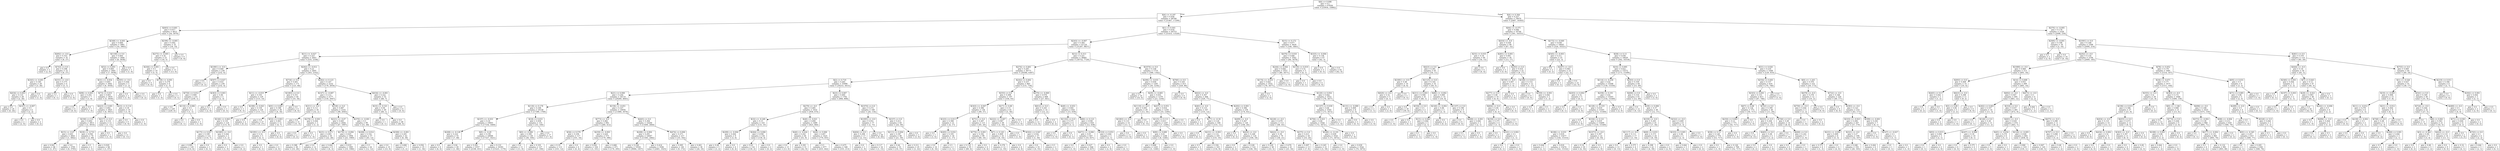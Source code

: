 digraph Tree {
node [shape=box] ;
0 [label="X[6] <= 0.098\ngini = 0.5\nsamples = 67836\nvalue = [33954, 33882]"] ;
1 [label="X[4] <= -0.197\ngini = 0.458\nsamples = 48766\nvalue = [31467, 17299]"] ;
0 -> 1 [labeldistance=2.5, labelangle=45, headlabel="True"] ;
2 [label="X[403] <= 0.001\ngini = 0.017\nsamples = 4013\nvalue = [34, 3979]"] ;
1 -> 2 ;
3 [label="X[348] <= -0.001\ngini = 0.008\nsamples = 3981\nvalue = [16, 3965]"] ;
2 -> 3 ;
4 [label="X[492] <= -0.0\ngini = 0.353\nsamples = 35\nvalue = [8, 27]"] ;
3 -> 4 ;
5 [label="gini = 0.0\nsamples = 2\nvalue = [2, 0]"] ;
4 -> 5 ;
6 [label="X[743] <= 0.0\ngini = 0.298\nsamples = 33\nvalue = [6, 27]"] ;
4 -> 6 ;
7 [label="X[343] <= -0.001\ngini = 0.185\nsamples = 29\nvalue = [3, 26]"] ;
6 -> 7 ;
8 [label="X[434] <= 0.003\ngini = 0.133\nsamples = 28\nvalue = [2, 26]"] ;
7 -> 8 ;
9 [label="gini = 0.0\nsamples = 24\nvalue = [0, 24]"] ;
8 -> 9 ;
10 [label="X[167] <= -0.007\ngini = 0.5\nsamples = 4\nvalue = [2, 2]"] ;
8 -> 10 ;
11 [label="gini = 0.0\nsamples = 2\nvalue = [2, 0]"] ;
10 -> 11 ;
12 [label="gini = 0.0\nsamples = 2\nvalue = [0, 2]"] ;
10 -> 12 ;
13 [label="gini = 0.0\nsamples = 1\nvalue = [1, 0]"] ;
7 -> 13 ;
14 [label="X[331] <= -0.0\ngini = 0.375\nsamples = 4\nvalue = [3, 1]"] ;
6 -> 14 ;
15 [label="gini = 0.0\nsamples = 1\nvalue = [0, 1]"] ;
14 -> 15 ;
16 [label="gini = 0.0\nsamples = 3\nvalue = [3, 0]"] ;
14 -> 16 ;
17 [label="X[1106] <= 0.0\ngini = 0.004\nsamples = 3946\nvalue = [8, 3938]"] ;
3 -> 17 ;
18 [label="X[52] <= 0.693\ngini = 0.004\nsamples = 3945\nvalue = [7, 3938]"] ;
17 -> 18 ;
19 [label="X[31] <= -0.054\ngini = 0.003\nsamples = 3942\nvalue = [6, 3936]"] ;
18 -> 19 ;
20 [label="X[98] <= 0.001\ngini = 0.245\nsamples = 7\nvalue = [1, 6]"] ;
19 -> 20 ;
21 [label="gini = 0.0\nsamples = 6\nvalue = [0, 6]"] ;
20 -> 21 ;
22 [label="gini = 0.0\nsamples = 1\nvalue = [1, 0]"] ;
20 -> 22 ;
23 [label="X[73] <= 0.031\ngini = 0.003\nsamples = 3935\nvalue = [5, 3930]"] ;
19 -> 23 ;
24 [label="X[423] <= 0.001\ngini = 0.002\nsamples = 3925\nvalue = [4, 3921]"] ;
23 -> 24 ;
25 [label="X[190] <= 0.0\ngini = 0.002\nsamples = 3913\nvalue = [3, 3910]"] ;
24 -> 25 ;
26 [label="X[15] <= -0.47\ngini = 0.001\nsamples = 3843\nvalue = [1, 3842]"] ;
25 -> 26 ;
27 [label="gini = 0.041\nsamples = 48\nvalue = [1, 47]"] ;
26 -> 27 ;
28 [label="gini = 0.0\nsamples = 3795\nvalue = [0, 3795]"] ;
26 -> 28 ;
29 [label="X[18] <= -0.721\ngini = 0.056\nsamples = 70\nvalue = [2, 68]"] ;
25 -> 29 ;
30 [label="gini = 0.5\nsamples = 2\nvalue = [1, 1]"] ;
29 -> 30 ;
31 [label="gini = 0.029\nsamples = 68\nvalue = [1, 67]"] ;
29 -> 31 ;
32 [label="X[217] <= 0.0\ngini = 0.153\nsamples = 12\nvalue = [1, 11]"] ;
24 -> 32 ;
33 [label="gini = 0.0\nsamples = 1\nvalue = [1, 0]"] ;
32 -> 33 ;
34 [label="gini = 0.0\nsamples = 11\nvalue = [0, 11]"] ;
32 -> 34 ;
35 [label="X[23] <= 0.114\ngini = 0.18\nsamples = 10\nvalue = [1, 9]"] ;
23 -> 35 ;
36 [label="gini = 0.0\nsamples = 9\nvalue = [0, 9]"] ;
35 -> 36 ;
37 [label="gini = 0.0\nsamples = 1\nvalue = [1, 0]"] ;
35 -> 37 ;
38 [label="X[505] <= -0.0\ngini = 0.444\nsamples = 3\nvalue = [1, 2]"] ;
18 -> 38 ;
39 [label="gini = 0.0\nsamples = 1\nvalue = [1, 0]"] ;
38 -> 39 ;
40 [label="gini = 0.0\nsamples = 2\nvalue = [0, 2]"] ;
38 -> 40 ;
41 [label="gini = 0.0\nsamples = 1\nvalue = [1, 0]"] ;
17 -> 41 ;
42 [label="X[199] <= -0.005\ngini = 0.492\nsamples = 32\nvalue = [18, 14]"] ;
2 -> 42 ;
43 [label="X[273] <= -0.005\ngini = 0.34\nsamples = 23\nvalue = [18, 5]"] ;
42 -> 43 ;
44 [label="X[344] <= 0.001\ngini = 0.5\nsamples = 10\nvalue = [5, 5]"] ;
43 -> 44 ;
45 [label="gini = 0.0\nsamples = 4\nvalue = [4, 0]"] ;
44 -> 45 ;
46 [label="X[758] <= -0.001\ngini = 0.278\nsamples = 6\nvalue = [1, 5]"] ;
44 -> 46 ;
47 [label="gini = 0.0\nsamples = 1\nvalue = [1, 0]"] ;
46 -> 47 ;
48 [label="gini = 0.0\nsamples = 5\nvalue = [0, 5]"] ;
46 -> 48 ;
49 [label="gini = 0.0\nsamples = 13\nvalue = [13, 0]"] ;
43 -> 49 ;
50 [label="gini = 0.0\nsamples = 9\nvalue = [0, 9]"] ;
42 -> 50 ;
51 [label="X[1] <= 0.503\ngini = 0.418\nsamples = 44753\nvalue = [31433, 13320]"] ;
1 -> 51 ;
52 [label="X[243] <= -0.007\ngini = 0.364\nsamples = 41124\nvalue = [31287, 9837]"] ;
51 -> 52 ;
53 [label="X[11] <= -0.027\ngini = 0.323\nsamples = 2643\nvalue = [535, 2108]"] ;
52 -> 53 ;
54 [label="X[1081] <= -0.0\ngini = 0.049\nsamples = 238\nvalue = [232, 6]"] ;
53 -> 54 ;
55 [label="gini = 0.0\nsamples = 2\nvalue = [0, 2]"] ;
54 -> 55 ;
56 [label="X[507] <= 0.027\ngini = 0.033\nsamples = 236\nvalue = [232, 4]"] ;
54 -> 56 ;
57 [label="X[750] <= 0.012\ngini = 0.009\nsamples = 231\nvalue = [230, 1]"] ;
56 -> 57 ;
58 [label="gini = 0.0\nsamples = 229\nvalue = [229, 0]"] ;
57 -> 58 ;
59 [label="X[116] <= 0.006\ngini = 0.5\nsamples = 2\nvalue = [1, 1]"] ;
57 -> 59 ;
60 [label="gini = 0.0\nsamples = 1\nvalue = [0, 1]"] ;
59 -> 60 ;
61 [label="gini = 0.0\nsamples = 1\nvalue = [1, 0]"] ;
59 -> 61 ;
62 [label="X[363] <= 0.003\ngini = 0.48\nsamples = 5\nvalue = [2, 3]"] ;
56 -> 62 ;
63 [label="gini = 0.0\nsamples = 2\nvalue = [2, 0]"] ;
62 -> 63 ;
64 [label="gini = 0.0\nsamples = 3\nvalue = [0, 3]"] ;
62 -> 64 ;
65 [label="X[262] <= -0.012\ngini = 0.22\nsamples = 2405\nvalue = [303, 2102]"] ;
53 -> 65 ;
66 [label="X[734] <= 0.0\ngini = 0.401\nsamples = 173\nvalue = [125, 48]"] ;
65 -> 66 ;
67 [label="X[11] <= -0.019\ngini = 0.193\nsamples = 129\nvalue = [115, 14]"] ;
66 -> 67 ;
68 [label="gini = 0.0\nsamples = 3\nvalue = [0, 3]"] ;
67 -> 68 ;
69 [label="X[188] <= 0.043\ngini = 0.159\nsamples = 126\nvalue = [115, 11]"] ;
67 -> 69 ;
70 [label="X[146] <= 0.063\ngini = 0.135\nsamples = 124\nvalue = [115, 9]"] ;
69 -> 70 ;
71 [label="X[175] <= 0.027\ngini = 0.109\nsamples = 121\nvalue = [114, 7]"] ;
70 -> 71 ;
72 [label="gini = 0.095\nsamples = 120\nvalue = [114, 6]"] ;
71 -> 72 ;
73 [label="gini = 0.0\nsamples = 1\nvalue = [0, 1]"] ;
71 -> 73 ;
74 [label="X[1085] <= -0.0\ngini = 0.444\nsamples = 3\nvalue = [1, 2]"] ;
70 -> 74 ;
75 [label="gini = 0.0\nsamples = 1\nvalue = [1, 0]"] ;
74 -> 75 ;
76 [label="gini = 0.0\nsamples = 2\nvalue = [0, 2]"] ;
74 -> 76 ;
77 [label="gini = 0.0\nsamples = 2\nvalue = [0, 2]"] ;
69 -> 77 ;
78 [label="X[1083] <= 0.0\ngini = 0.351\nsamples = 44\nvalue = [10, 34]"] ;
66 -> 78 ;
79 [label="X[91] <= 0.005\ngini = 0.188\nsamples = 38\nvalue = [4, 34]"] ;
78 -> 79 ;
80 [label="gini = 0.0\nsamples = 27\nvalue = [0, 27]"] ;
79 -> 80 ;
81 [label="X[52] <= 0.003\ngini = 0.463\nsamples = 11\nvalue = [4, 7]"] ;
79 -> 81 ;
82 [label="X[1091] <= -0.0\ngini = 0.32\nsamples = 5\nvalue = [4, 1]"] ;
81 -> 82 ;
83 [label="gini = 0.0\nsamples = 1\nvalue = [0, 1]"] ;
82 -> 83 ;
84 [label="gini = 0.0\nsamples = 4\nvalue = [4, 0]"] ;
82 -> 84 ;
85 [label="gini = 0.0\nsamples = 6\nvalue = [0, 6]"] ;
81 -> 85 ;
86 [label="gini = 0.0\nsamples = 6\nvalue = [6, 0]"] ;
78 -> 86 ;
87 [label="X[262] <= 0.123\ngini = 0.147\nsamples = 2232\nvalue = [178, 2054]"] ;
65 -> 87 ;
88 [label="X[147] <= -0.087\ngini = 0.112\nsamples = 2177\nvalue = [130, 2047]"] ;
87 -> 88 ;
89 [label="X[311] <= -0.0\ngini = 0.111\nsamples = 34\nvalue = [32, 2]"] ;
88 -> 89 ;
90 [label="gini = 0.0\nsamples = 31\nvalue = [31, 0]"] ;
89 -> 90 ;
91 [label="X[278] <= -0.001\ngini = 0.444\nsamples = 3\nvalue = [1, 2]"] ;
89 -> 91 ;
92 [label="gini = 0.0\nsamples = 2\nvalue = [0, 2]"] ;
91 -> 92 ;
93 [label="gini = 0.0\nsamples = 1\nvalue = [1, 0]"] ;
91 -> 93 ;
94 [label="X[538] <= 0.0\ngini = 0.087\nsamples = 2143\nvalue = [98, 2045]"] ;
88 -> 94 ;
95 [label="X[221] <= -0.07\ngini = 0.045\nsamples = 2044\nvalue = [47, 1997]"] ;
94 -> 95 ;
96 [label="X[23] <= 0.071\ngini = 0.493\nsamples = 50\nvalue = [22, 28]"] ;
95 -> 96 ;
97 [label="gini = 0.388\nsamples = 38\nvalue = [10, 28]"] ;
96 -> 97 ;
98 [label="gini = 0.0\nsamples = 12\nvalue = [12, 0]"] ;
96 -> 98 ;
99 [label="X[179] <= -0.094\ngini = 0.025\nsamples = 1994\nvalue = [25, 1969]"] ;
95 -> 99 ;
100 [label="gini = 0.444\nsamples = 9\nvalue = [6, 3]"] ;
99 -> 100 ;
101 [label="gini = 0.019\nsamples = 1985\nvalue = [19, 1966]"] ;
99 -> 101 ;
102 [label="X[370] <= -0.001\ngini = 0.5\nsamples = 99\nvalue = [51, 48]"] ;
94 -> 102 ;
103 [label="X[208] <= 0.014\ngini = 0.332\nsamples = 57\nvalue = [45, 12]"] ;
102 -> 103 ;
104 [label="gini = 0.5\nsamples = 24\nvalue = [12, 12]"] ;
103 -> 104 ;
105 [label="gini = 0.0\nsamples = 33\nvalue = [33, 0]"] ;
103 -> 105 ;
106 [label="X[308] <= -0.001\ngini = 0.245\nsamples = 42\nvalue = [6, 36]"] ;
102 -> 106 ;
107 [label="gini = 0.408\nsamples = 7\nvalue = [5, 2]"] ;
106 -> 107 ;
108 [label="gini = 0.056\nsamples = 35\nvalue = [1, 34]"] ;
106 -> 108 ;
109 [label="X[434] <= -0.001\ngini = 0.222\nsamples = 55\nvalue = [48, 7]"] ;
87 -> 109 ;
110 [label="X[33] <= -0.321\ngini = 0.04\nsamples = 49\nvalue = [48, 1]"] ;
109 -> 110 ;
111 [label="gini = 0.0\nsamples = 1\nvalue = [0, 1]"] ;
110 -> 111 ;
112 [label="gini = 0.0\nsamples = 48\nvalue = [48, 0]"] ;
110 -> 112 ;
113 [label="gini = 0.0\nsamples = 6\nvalue = [0, 6]"] ;
109 -> 113 ;
114 [label="X[12] <= 0.313\ngini = 0.321\nsamples = 38481\nvalue = [30752, 7729]"] ;
52 -> 114 ;
115 [label="X[274] <= 0.001\ngini = 0.287\nsamples = 36771\nvalue = [30384, 6387]"] ;
114 -> 115 ;
116 [label="X[2] <= 0.719\ngini = 0.265\nsamples = 35906\nvalue = [30253, 5653]"] ;
115 -> 116 ;
117 [label="X[21] <= 0.008\ngini = 0.244\nsamples = 34114\nvalue = [29269, 4845]"] ;
116 -> 117 ;
118 [label="X[118] <= 0.178\ngini = 0.168\nsamples = 19158\nvalue = [17389, 1769]"] ;
117 -> 118 ;
119 [label="X[197] <= -0.033\ngini = 0.16\nsamples = 19003\nvalue = [17334, 1669]"] ;
118 -> 119 ;
120 [label="X[208] <= -0.128\ngini = 0.222\nsamples = 55\nvalue = [7, 48]"] ;
119 -> 120 ;
121 [label="gini = 0.0\nsamples = 6\nvalue = [6, 0]"] ;
120 -> 121 ;
122 [label="gini = 0.04\nsamples = 49\nvalue = [1, 48]"] ;
120 -> 122 ;
123 [label="X[9] <= -0.29\ngini = 0.156\nsamples = 18948\nvalue = [17327, 1621]"] ;
119 -> 123 ;
124 [label="gini = 0.291\nsamples = 2557\nvalue = [2106, 451]"] ;
123 -> 124 ;
125 [label="gini = 0.133\nsamples = 16391\nvalue = [15221, 1170]"] ;
123 -> 125 ;
126 [label="X[18] <= 0.033\ngini = 0.458\nsamples = 155\nvalue = [55, 100]"] ;
118 -> 126 ;
127 [label="X[0] <= -0.906\ngini = 0.399\nsamples = 138\nvalue = [38, 100]"] ;
126 -> 127 ;
128 [label="gini = 0.0\nsamples = 11\nvalue = [11, 0]"] ;
127 -> 128 ;
129 [label="gini = 0.335\nsamples = 127\nvalue = [27, 100]"] ;
127 -> 129 ;
130 [label="gini = 0.0\nsamples = 17\nvalue = [17, 0]"] ;
126 -> 130 ;
131 [label="X[158] <= -0.051\ngini = 0.327\nsamples = 14956\nvalue = [11880, 3076]"] ;
117 -> 131 ;
132 [label="X[773] <= -0.0\ngini = 0.482\nsamples = 692\nvalue = [280, 412]"] ;
131 -> 132 ;
133 [label="X[56] <= 0.576\ngini = 0.236\nsamples = 117\nvalue = [101, 16]"] ;
132 -> 133 ;
134 [label="gini = 0.19\nsamples = 113\nvalue = [101, 12]"] ;
133 -> 134 ;
135 [label="gini = 0.0\nsamples = 4\nvalue = [0, 4]"] ;
133 -> 135 ;
136 [label="X[259] <= -0.003\ngini = 0.429\nsamples = 575\nvalue = [179, 396]"] ;
132 -> 136 ;
137 [label="gini = 0.056\nsamples = 104\nvalue = [3, 101]"] ;
136 -> 137 ;
138 [label="gini = 0.468\nsamples = 471\nvalue = [176, 295]"] ;
136 -> 138 ;
139 [label="X[445] <= 0.0\ngini = 0.304\nsamples = 14264\nvalue = [11600, 2664]"] ;
131 -> 139 ;
140 [label="X[208] <= 0.004\ngini = 0.291\nsamples = 14047\nvalue = [11565, 2482]"] ;
139 -> 140 ;
141 [label="gini = 0.238\nsamples = 10541\nvalue = [9084, 1457]"] ;
140 -> 141 ;
142 [label="gini = 0.414\nsamples = 3506\nvalue = [2481, 1025]"] ;
140 -> 142 ;
143 [label="X[474] <= 0.006\ngini = 0.271\nsamples = 217\nvalue = [35, 182]"] ;
139 -> 143 ;
144 [label="gini = 0.095\nsamples = 181\nvalue = [9, 172]"] ;
143 -> 144 ;
145 [label="gini = 0.401\nsamples = 36\nvalue = [26, 10]"] ;
143 -> 145 ;
146 [label="X[23] <= 0.007\ngini = 0.495\nsamples = 1792\nvalue = [984, 808]"] ;
116 -> 146 ;
147 [label="X[279] <= -0.0\ngini = 0.485\nsamples = 1632\nvalue = [958, 674]"] ;
146 -> 147 ;
148 [label="X[32] <= -0.249\ngini = 0.13\nsamples = 143\nvalue = [133, 10]"] ;
147 -> 148 ;
149 [label="X[299] <= -0.004\ngini = 0.444\nsamples = 9\nvalue = [3, 6]"] ;
148 -> 149 ;
150 [label="gini = 0.48\nsamples = 5\nvalue = [3, 2]"] ;
149 -> 150 ;
151 [label="gini = 0.0\nsamples = 4\nvalue = [0, 4]"] ;
149 -> 151 ;
152 [label="X[264] <= 0.006\ngini = 0.058\nsamples = 134\nvalue = [130, 4]"] ;
148 -> 152 ;
153 [label="gini = 0.03\nsamples = 132\nvalue = [130, 2]"] ;
152 -> 153 ;
154 [label="gini = 0.0\nsamples = 2\nvalue = [0, 2]"] ;
152 -> 154 ;
155 [label="X[40] <= -0.021\ngini = 0.494\nsamples = 1489\nvalue = [825, 664]"] ;
147 -> 155 ;
156 [label="X[40] <= -0.024\ngini = 0.242\nsamples = 64\nvalue = [55, 9]"] ;
155 -> 156 ;
157 [label="gini = 0.0\nsamples = 13\nvalue = [13, 0]"] ;
156 -> 157 ;
158 [label="gini = 0.291\nsamples = 51\nvalue = [42, 9]"] ;
156 -> 158 ;
159 [label="X[26] <= 0.006\ngini = 0.497\nsamples = 1425\nvalue = [770, 655]"] ;
155 -> 159 ;
160 [label="gini = 0.5\nsamples = 877\nvalue = [435, 442]"] ;
159 -> 160 ;
161 [label="gini = 0.475\nsamples = 548\nvalue = [335, 213]"] ;
159 -> 161 ;
162 [label="X[1074] <= 0.0\ngini = 0.272\nsamples = 160\nvalue = [26, 134]"] ;
146 -> 162 ;
163 [label="X[1095] <= -0.0\ngini = 0.051\nsamples = 77\nvalue = [2, 75]"] ;
162 -> 163 ;
164 [label="X[404] <= 0.0\ngini = 0.208\nsamples = 17\nvalue = [2, 15]"] ;
163 -> 164 ;
165 [label="gini = 0.0\nsamples = 1\nvalue = [1, 0]"] ;
164 -> 165 ;
166 [label="gini = 0.117\nsamples = 16\nvalue = [1, 15]"] ;
164 -> 166 ;
167 [label="gini = 0.0\nsamples = 60\nvalue = [0, 60]"] ;
163 -> 167 ;
168 [label="X[337] <= 0.0\ngini = 0.411\nsamples = 83\nvalue = [24, 59]"] ;
162 -> 168 ;
169 [label="X[111] <= 0.004\ngini = 0.387\nsamples = 80\nvalue = [21, 59]"] ;
168 -> 169 ;
170 [label="gini = 0.44\nsamples = 55\nvalue = [18, 37]"] ;
169 -> 170 ;
171 [label="gini = 0.211\nsamples = 25\nvalue = [3, 22]"] ;
169 -> 171 ;
172 [label="gini = 0.0\nsamples = 3\nvalue = [3, 0]"] ;
168 -> 172 ;
173 [label="X[242] <= 0.002\ngini = 0.257\nsamples = 865\nvalue = [131, 734]"] ;
115 -> 173 ;
174 [label="X[355] <= 0.0\ngini = 0.498\nsamples = 197\nvalue = [104, 93]"] ;
173 -> 174 ;
175 [label="X[343] <= -0.007\ngini = 0.396\nsamples = 136\nvalue = [99, 37]"] ;
174 -> 175 ;
176 [label="X[325] <= 0.013\ngini = 0.308\nsamples = 21\nvalue = [4, 17]"] ;
175 -> 176 ;
177 [label="gini = 0.0\nsamples = 3\nvalue = [3, 0]"] ;
176 -> 177 ;
178 [label="X[265] <= 0.032\ngini = 0.105\nsamples = 18\nvalue = [1, 17]"] ;
176 -> 178 ;
179 [label="gini = 0.0\nsamples = 16\nvalue = [0, 16]"] ;
178 -> 179 ;
180 [label="gini = 0.5\nsamples = 2\nvalue = [1, 1]"] ;
178 -> 180 ;
181 [label="X[751] <= 0.0\ngini = 0.287\nsamples = 115\nvalue = [95, 20]"] ;
175 -> 181 ;
182 [label="X[776] <= 0.001\ngini = 0.182\nsamples = 99\nvalue = [89, 10]"] ;
181 -> 182 ;
183 [label="gini = 0.118\nsamples = 95\nvalue = [89, 6]"] ;
182 -> 183 ;
184 [label="gini = 0.0\nsamples = 4\nvalue = [0, 4]"] ;
182 -> 184 ;
185 [label="X[7] <= 0.145\ngini = 0.469\nsamples = 16\nvalue = [6, 10]"] ;
181 -> 185 ;
186 [label="gini = 0.278\nsamples = 12\nvalue = [2, 10]"] ;
185 -> 186 ;
187 [label="gini = 0.0\nsamples = 4\nvalue = [4, 0]"] ;
185 -> 187 ;
188 [label="X[17] <= 0.08\ngini = 0.15\nsamples = 61\nvalue = [5, 56]"] ;
174 -> 188 ;
189 [label="X[222] <= -0.007\ngini = 0.067\nsamples = 58\nvalue = [2, 56]"] ;
188 -> 189 ;
190 [label="gini = 0.0\nsamples = 1\nvalue = [1, 0]"] ;
189 -> 190 ;
191 [label="X[502] <= 0.047\ngini = 0.034\nsamples = 57\nvalue = [1, 56]"] ;
189 -> 191 ;
192 [label="gini = 0.0\nsamples = 55\nvalue = [0, 55]"] ;
191 -> 192 ;
193 [label="gini = 0.5\nsamples = 2\nvalue = [1, 1]"] ;
191 -> 193 ;
194 [label="gini = 0.0\nsamples = 3\nvalue = [3, 0]"] ;
188 -> 194 ;
195 [label="X[270] <= -0.069\ngini = 0.078\nsamples = 668\nvalue = [27, 641]"] ;
173 -> 195 ;
196 [label="X[612] <= 0.0\ngini = 0.245\nsamples = 14\nvalue = [12, 2]"] ;
195 -> 196 ;
197 [label="gini = 0.0\nsamples = 12\nvalue = [12, 0]"] ;
196 -> 197 ;
198 [label="gini = 0.0\nsamples = 2\nvalue = [0, 2]"] ;
196 -> 198 ;
199 [label="X[49] <= -0.053\ngini = 0.045\nsamples = 654\nvalue = [15, 639]"] ;
195 -> 199 ;
200 [label="X[1102] <= 0.0\ngini = 0.375\nsamples = 4\nvalue = [3, 1]"] ;
199 -> 200 ;
201 [label="gini = 0.0\nsamples = 3\nvalue = [3, 0]"] ;
200 -> 201 ;
202 [label="gini = 0.0\nsamples = 1\nvalue = [0, 1]"] ;
200 -> 202 ;
203 [label="X[80] <= 0.123\ngini = 0.036\nsamples = 650\nvalue = [12, 638]"] ;
199 -> 203 ;
204 [label="X[471] <= -0.006\ngini = 0.03\nsamples = 647\nvalue = [10, 637]"] ;
203 -> 204 ;
205 [label="gini = 0.0\nsamples = 1\nvalue = [1, 0]"] ;
204 -> 205 ;
206 [label="gini = 0.027\nsamples = 646\nvalue = [9, 637]"] ;
204 -> 206 ;
207 [label="X[310] <= 0.053\ngini = 0.444\nsamples = 3\nvalue = [2, 1]"] ;
203 -> 207 ;
208 [label="gini = 0.0\nsamples = 2\nvalue = [2, 0]"] ;
207 -> 208 ;
209 [label="gini = 0.0\nsamples = 1\nvalue = [0, 1]"] ;
207 -> 209 ;
210 [label="X[1074] <= 0.0\ngini = 0.338\nsamples = 1710\nvalue = [368, 1342]"] ;
114 -> 210 ;
211 [label="X[296] <= -0.031\ngini = 0.058\nsamples = 1295\nvalue = [39, 1256]"] ;
210 -> 211 ;
212 [label="gini = 0.0\nsamples = 16\nvalue = [16, 0]"] ;
211 -> 212 ;
213 [label="X[29] <= -0.065\ngini = 0.035\nsamples = 1279\nvalue = [23, 1256]"] ;
211 -> 213 ;
214 [label="X[1119] <= -0.0\ngini = 0.495\nsamples = 29\nvalue = [13, 16]"] ;
213 -> 214 ;
215 [label="X[1083] <= -0.0\ngini = 0.133\nsamples = 14\nvalue = [13, 1]"] ;
214 -> 215 ;
216 [label="gini = 0.0\nsamples = 13\nvalue = [13, 0]"] ;
215 -> 216 ;
217 [label="gini = 0.0\nsamples = 1\nvalue = [0, 1]"] ;
215 -> 217 ;
218 [label="gini = 0.0\nsamples = 15\nvalue = [0, 15]"] ;
214 -> 218 ;
219 [label="X[437] <= 0.051\ngini = 0.016\nsamples = 1250\nvalue = [10, 1240]"] ;
213 -> 219 ;
220 [label="X[125] <= 0.111\ngini = 0.011\nsamples = 1247\nvalue = [7, 1240]"] ;
219 -> 220 ;
221 [label="X[90] <= 0.689\ngini = 0.01\nsamples = 1246\nvalue = [6, 1240]"] ;
220 -> 221 ;
222 [label="gini = 0.008\nsamples = 1245\nvalue = [5, 1240]"] ;
221 -> 222 ;
223 [label="gini = 0.0\nsamples = 1\nvalue = [1, 0]"] ;
221 -> 223 ;
224 [label="gini = 0.0\nsamples = 1\nvalue = [1, 0]"] ;
220 -> 224 ;
225 [label="gini = 0.0\nsamples = 3\nvalue = [3, 0]"] ;
219 -> 225 ;
226 [label="X[760] <= 0.0\ngini = 0.329\nsamples = 415\nvalue = [329, 86]"] ;
210 -> 226 ;
227 [label="gini = 0.0\nsamples = 9\nvalue = [0, 9]"] ;
226 -> 227 ;
228 [label="X[622] <= -0.0\ngini = 0.307\nsamples = 406\nvalue = [329, 77]"] ;
226 -> 228 ;
229 [label="X[461] <= -0.0\ngini = 0.133\nsamples = 167\nvalue = [155, 12]"] ;
228 -> 229 ;
230 [label="gini = 0.0\nsamples = 1\nvalue = [0, 1]"] ;
229 -> 230 ;
231 [label="X[77] <= -0.18\ngini = 0.124\nsamples = 166\nvalue = [155, 11]"] ;
229 -> 231 ;
232 [label="gini = 0.0\nsamples = 1\nvalue = [0, 1]"] ;
231 -> 232 ;
233 [label="X[231] <= -0.003\ngini = 0.114\nsamples = 165\nvalue = [155, 10]"] ;
231 -> 233 ;
234 [label="gini = 0.5\nsamples = 2\nvalue = [1, 1]"] ;
233 -> 234 ;
235 [label="gini = 0.104\nsamples = 163\nvalue = [154, 9]"] ;
233 -> 235 ;
236 [label="X[202] <= 0.001\ngini = 0.396\nsamples = 239\nvalue = [174, 65]"] ;
228 -> 236 ;
237 [label="X[499] <= -0.0\ngini = 0.267\nsamples = 126\nvalue = [106, 20]"] ;
236 -> 237 ;
238 [label="gini = 0.0\nsamples = 2\nvalue = [0, 2]"] ;
237 -> 238 ;
239 [label="X[450] <= -0.0\ngini = 0.248\nsamples = 124\nvalue = [106, 18]"] ;
237 -> 239 ;
240 [label="gini = 0.0\nsamples = 2\nvalue = [0, 2]"] ;
239 -> 240 ;
241 [label="gini = 0.228\nsamples = 122\nvalue = [106, 16]"] ;
239 -> 241 ;
242 [label="X[228] <= -0.0\ngini = 0.479\nsamples = 113\nvalue = [68, 45]"] ;
236 -> 242 ;
243 [label="X[422] <= -0.0\ngini = 0.39\nsamples = 79\nvalue = [58, 21]"] ;
242 -> 243 ;
244 [label="gini = 0.229\nsamples = 38\nvalue = [33, 5]"] ;
243 -> 244 ;
245 [label="gini = 0.476\nsamples = 41\nvalue = [25, 16]"] ;
243 -> 245 ;
246 [label="X[375] <= 0.0\ngini = 0.415\nsamples = 34\nvalue = [10, 24]"] ;
242 -> 246 ;
247 [label="gini = 0.497\nsamples = 13\nvalue = [7, 6]"] ;
246 -> 247 ;
248 [label="gini = 0.245\nsamples = 21\nvalue = [3, 18]"] ;
246 -> 248 ;
249 [label="X[15] <= 0.172\ngini = 0.077\nsamples = 3629\nvalue = [146, 3483]"] ;
51 -> 249 ;
250 [label="X[476] <= 0.018\ngini = 0.046\nsamples = 3562\nvalue = [84, 3478]"] ;
249 -> 250 ;
251 [label="X[244] <= 0.044\ngini = 0.044\nsamples = 3557\nvalue = [80, 3477]"] ;
250 -> 251 ;
252 [label="X[174] <= -0.033\ngini = 0.043\nsamples = 3555\nvalue = [78, 3477]"] ;
251 -> 252 ;
253 [label="gini = 0.0\nsamples = 2\nvalue = [2, 0]"] ;
252 -> 253 ;
254 [label="X[120] <= 0.054\ngini = 0.042\nsamples = 3553\nvalue = [76, 3477]"] ;
252 -> 254 ;
255 [label="X[1107] <= 0.039\ngini = 0.04\nsamples = 3545\nvalue = [73, 3472]"] ;
254 -> 255 ;
256 [label="X[794] <= 0.023\ngini = 0.04\nsamples = 3544\nvalue = [72, 3472]"] ;
255 -> 256 ;
257 [label="X[548] <= -0.101\ngini = 0.039\nsamples = 3543\nvalue = [71, 3472]"] ;
256 -> 257 ;
258 [label="gini = 0.0\nsamples = 1\nvalue = [1, 0]"] ;
257 -> 258 ;
259 [label="gini = 0.039\nsamples = 3542\nvalue = [70, 3472]"] ;
257 -> 259 ;
260 [label="gini = 0.0\nsamples = 1\nvalue = [1, 0]"] ;
256 -> 260 ;
261 [label="gini = 0.0\nsamples = 1\nvalue = [1, 0]"] ;
255 -> 261 ;
262 [label="X[131] <= -0.089\ngini = 0.469\nsamples = 8\nvalue = [3, 5]"] ;
254 -> 262 ;
263 [label="gini = 0.0\nsamples = 5\nvalue = [0, 5]"] ;
262 -> 263 ;
264 [label="gini = 0.0\nsamples = 3\nvalue = [3, 0]"] ;
262 -> 264 ;
265 [label="gini = 0.0\nsamples = 2\nvalue = [2, 0]"] ;
251 -> 265 ;
266 [label="X[159] <= 0.019\ngini = 0.32\nsamples = 5\nvalue = [4, 1]"] ;
250 -> 266 ;
267 [label="gini = 0.0\nsamples = 1\nvalue = [0, 1]"] ;
266 -> 267 ;
268 [label="gini = 0.0\nsamples = 4\nvalue = [4, 0]"] ;
266 -> 268 ;
269 [label="X[325] <= -0.004\ngini = 0.138\nsamples = 67\nvalue = [62, 5]"] ;
249 -> 269 ;
270 [label="gini = 0.0\nsamples = 5\nvalue = [0, 5]"] ;
269 -> 270 ;
271 [label="gini = 0.0\nsamples = 62\nvalue = [62, 0]"] ;
269 -> 271 ;
272 [label="X[4] <= 0.304\ngini = 0.227\nsamples = 19070\nvalue = [2487, 16583]"] ;
0 -> 272 [labeldistance=2.5, labelangle=-45, headlabel="False"] ;
273 [label="X[64] <= -0.375\ngini = 0.046\nsamples = 16744\nvalue = [391, 16353]"] ;
272 -> 273 ;
274 [label="X[416] <= -0.0\ngini = 0.438\nsamples = 99\nvalue = [67, 32]"] ;
273 -> 274 ;
275 [label="X[33] <= 0.035\ngini = 0.34\nsamples = 69\nvalue = [54, 15]"] ;
274 -> 275 ;
276 [label="X[423] <= 0.0\ngini = 0.281\nsamples = 65\nvalue = [54, 11]"] ;
275 -> 276 ;
277 [label="X[1081] <= -0.0\ngini = 0.48\nsamples = 10\nvalue = [4, 6]"] ;
276 -> 277 ;
278 [label="X[620] <= -0.0\ngini = 0.32\nsamples = 5\nvalue = [4, 1]"] ;
277 -> 278 ;
279 [label="gini = 0.5\nsamples = 2\nvalue = [1, 1]"] ;
278 -> 279 ;
280 [label="gini = 0.0\nsamples = 3\nvalue = [3, 0]"] ;
278 -> 280 ;
281 [label="gini = 0.0\nsamples = 5\nvalue = [0, 5]"] ;
277 -> 281 ;
282 [label="X[1125] <= 0.0\ngini = 0.165\nsamples = 55\nvalue = [50, 5]"] ;
276 -> 282 ;
283 [label="X[211] <= 0.003\ngini = 0.048\nsamples = 41\nvalue = [40, 1]"] ;
282 -> 283 ;
284 [label="gini = 0.0\nsamples = 39\nvalue = [39, 0]"] ;
283 -> 284 ;
285 [label="X[556] <= 0.0\ngini = 0.5\nsamples = 2\nvalue = [1, 1]"] ;
283 -> 285 ;
286 [label="gini = 0.0\nsamples = 1\nvalue = [1, 0]"] ;
285 -> 286 ;
287 [label="gini = 0.0\nsamples = 1\nvalue = [0, 1]"] ;
285 -> 287 ;
288 [label="X[80] <= -0.002\ngini = 0.408\nsamples = 14\nvalue = [10, 4]"] ;
282 -> 288 ;
289 [label="X[140] <= -0.002\ngini = 0.48\nsamples = 5\nvalue = [2, 3]"] ;
288 -> 289 ;
290 [label="X[15] <= 0.044\ngini = 0.444\nsamples = 3\nvalue = [2, 1]"] ;
289 -> 290 ;
291 [label="gini = 0.5\nsamples = 2\nvalue = [1, 1]"] ;
290 -> 291 ;
292 [label="gini = 0.0\nsamples = 1\nvalue = [1, 0]"] ;
290 -> 292 ;
293 [label="gini = 0.0\nsamples = 2\nvalue = [0, 2]"] ;
289 -> 293 ;
294 [label="X[1107] <= 0.0\ngini = 0.198\nsamples = 9\nvalue = [8, 1]"] ;
288 -> 294 ;
295 [label="gini = 0.0\nsamples = 6\nvalue = [6, 0]"] ;
294 -> 295 ;
296 [label="X[408] <= -0.001\ngini = 0.444\nsamples = 3\nvalue = [2, 1]"] ;
294 -> 296 ;
297 [label="gini = 0.5\nsamples = 2\nvalue = [1, 1]"] ;
296 -> 297 ;
298 [label="gini = 0.0\nsamples = 1\nvalue = [1, 0]"] ;
296 -> 298 ;
299 [label="gini = 0.0\nsamples = 4\nvalue = [0, 4]"] ;
275 -> 299 ;
300 [label="X[401] <= 0.001\ngini = 0.491\nsamples = 30\nvalue = [13, 17]"] ;
274 -> 300 ;
301 [label="gini = 0.0\nsamples = 5\nvalue = [5, 0]"] ;
300 -> 301 ;
302 [label="X[293] <= 0.0\ngini = 0.435\nsamples = 25\nvalue = [8, 17]"] ;
300 -> 302 ;
303 [label="X[330] <= -0.0\ngini = 0.497\nsamples = 13\nvalue = [7, 6]"] ;
302 -> 303 ;
304 [label="X[277] <= 0.0\ngini = 0.48\nsamples = 10\nvalue = [4, 6]"] ;
303 -> 304 ;
305 [label="X[604] <= 0.0\ngini = 0.49\nsamples = 7\nvalue = [4, 3]"] ;
304 -> 305 ;
306 [label="X[256] <= 0.0\ngini = 0.375\nsamples = 4\nvalue = [1, 3]"] ;
305 -> 306 ;
307 [label="gini = 0.0\nsamples = 2\nvalue = [0, 2]"] ;
306 -> 307 ;
308 [label="X[161] <= 0.002\ngini = 0.5\nsamples = 2\nvalue = [1, 1]"] ;
306 -> 308 ;
309 [label="gini = 0.0\nsamples = 1\nvalue = [0, 1]"] ;
308 -> 309 ;
310 [label="gini = 0.0\nsamples = 1\nvalue = [1, 0]"] ;
308 -> 310 ;
311 [label="gini = 0.0\nsamples = 3\nvalue = [3, 0]"] ;
305 -> 311 ;
312 [label="gini = 0.0\nsamples = 3\nvalue = [0, 3]"] ;
304 -> 312 ;
313 [label="gini = 0.0\nsamples = 3\nvalue = [3, 0]"] ;
303 -> 313 ;
314 [label="X[188] <= 0.013\ngini = 0.153\nsamples = 12\nvalue = [1, 11]"] ;
302 -> 314 ;
315 [label="gini = 0.0\nsamples = 9\nvalue = [0, 9]"] ;
314 -> 315 ;
316 [label="X[359] <= -0.001\ngini = 0.444\nsamples = 3\nvalue = [1, 2]"] ;
314 -> 316 ;
317 [label="gini = 0.0\nsamples = 1\nvalue = [0, 1]"] ;
316 -> 317 ;
318 [label="gini = 0.5\nsamples = 2\nvalue = [1, 1]"] ;
316 -> 318 ;
319 [label="X[172] <= -0.049\ngini = 0.038\nsamples = 16645\nvalue = [324, 16321]"] ;
273 -> 319 ;
320 [label="X[545] <= -0.003\ngini = 0.211\nsamples = 25\nvalue = [22, 3]"] ;
319 -> 320 ;
321 [label="gini = 0.0\nsamples = 2\nvalue = [0, 2]"] ;
320 -> 321 ;
322 [label="X[297] <= -0.0\ngini = 0.083\nsamples = 23\nvalue = [22, 1]"] ;
320 -> 322 ;
323 [label="gini = 0.0\nsamples = 1\nvalue = [0, 1]"] ;
322 -> 323 ;
324 [label="gini = 0.0\nsamples = 22\nvalue = [22, 0]"] ;
322 -> 324 ;
325 [label="X[58] <= 0.13\ngini = 0.036\nsamples = 16620\nvalue = [302, 16318]"] ;
319 -> 325 ;
326 [label="X[10] <= 0.095\ngini = 0.022\nsamples = 15572\nvalue = [173, 15399]"] ;
325 -> 326 ;
327 [label="X[114] <= -0.258\ngini = 0.02\nsamples = 15508\nvalue = [158, 15350]"] ;
326 -> 327 ;
328 [label="X[203] <= 0.002\ngini = 0.32\nsamples = 5\nvalue = [4, 1]"] ;
327 -> 328 ;
329 [label="gini = 0.0\nsamples = 1\nvalue = [0, 1]"] ;
328 -> 329 ;
330 [label="gini = 0.0\nsamples = 4\nvalue = [4, 0]"] ;
328 -> 330 ;
331 [label="X[258] <= 0.191\ngini = 0.02\nsamples = 15503\nvalue = [154, 15349]"] ;
327 -> 331 ;
332 [label="X[128] <= -0.319\ngini = 0.019\nsamples = 15501\nvalue = [152, 15349]"] ;
331 -> 332 ;
333 [label="gini = 0.0\nsamples = 2\nvalue = [2, 0]"] ;
332 -> 333 ;
334 [label="X[104] <= 0.121\ngini = 0.019\nsamples = 15499\nvalue = [150, 15349]"] ;
332 -> 334 ;
335 [label="X[186] <= -0.031\ngini = 0.018\nsamples = 15477\nvalue = [144, 15333]"] ;
334 -> 335 ;
336 [label="gini = 0.444\nsamples = 3\nvalue = [2, 1]"] ;
335 -> 336 ;
337 [label="gini = 0.018\nsamples = 15474\nvalue = [142, 15332]"] ;
335 -> 337 ;
338 [label="X[1073] <= -0.0\ngini = 0.397\nsamples = 22\nvalue = [6, 16]"] ;
334 -> 338 ;
339 [label="gini = 0.32\nsamples = 20\nvalue = [4, 16]"] ;
338 -> 339 ;
340 [label="gini = 0.0\nsamples = 2\nvalue = [2, 0]"] ;
338 -> 340 ;
341 [label="gini = 0.0\nsamples = 2\nvalue = [2, 0]"] ;
331 -> 341 ;
342 [label="X[503] <= 0.0\ngini = 0.359\nsamples = 64\nvalue = [15, 49]"] ;
326 -> 342 ;
343 [label="X[406] <= 0.0\ngini = 0.316\nsamples = 61\nvalue = [12, 49]"] ;
342 -> 343 ;
344 [label="gini = 0.0\nsamples = 12\nvalue = [0, 12]"] ;
343 -> 344 ;
345 [label="X[39] <= 0.006\ngini = 0.37\nsamples = 49\nvalue = [12, 37]"] ;
343 -> 345 ;
346 [label="X[339] <= -0.0\ngini = 0.283\nsamples = 41\nvalue = [7, 34]"] ;
345 -> 346 ;
347 [label="X[1117] <= -0.0\ngini = 0.111\nsamples = 17\nvalue = [1, 16]"] ;
346 -> 347 ;
348 [label="gini = 0.0\nsamples = 13\nvalue = [0, 13]"] ;
347 -> 348 ;
349 [label="gini = 0.375\nsamples = 4\nvalue = [1, 3]"] ;
347 -> 349 ;
350 [label="X[69] <= 0.033\ngini = 0.375\nsamples = 24\nvalue = [6, 18]"] ;
346 -> 350 ;
351 [label="gini = 0.298\nsamples = 22\nvalue = [4, 18]"] ;
350 -> 351 ;
352 [label="gini = 0.0\nsamples = 2\nvalue = [2, 0]"] ;
350 -> 352 ;
353 [label="X[322] <= -0.0\ngini = 0.469\nsamples = 8\nvalue = [5, 3]"] ;
345 -> 353 ;
354 [label="X[103] <= 0.005\ngini = 0.48\nsamples = 5\nvalue = [2, 3]"] ;
353 -> 354 ;
355 [label="gini = 0.444\nsamples = 3\nvalue = [2, 1]"] ;
354 -> 355 ;
356 [label="gini = 0.0\nsamples = 2\nvalue = [0, 2]"] ;
354 -> 356 ;
357 [label="gini = 0.0\nsamples = 3\nvalue = [3, 0]"] ;
353 -> 357 ;
358 [label="gini = 0.0\nsamples = 3\nvalue = [3, 0]"] ;
342 -> 358 ;
359 [label="X[51] <= 0.026\ngini = 0.216\nsamples = 1048\nvalue = [129, 919]"] ;
325 -> 359 ;
360 [label="X[354] <= 0.001\ngini = 0.157\nsamples = 816\nvalue = [70, 746]"] ;
359 -> 360 ;
361 [label="X[163] <= 0.001\ngini = 0.151\nsamples = 813\nvalue = [67, 746]"] ;
360 -> 361 ;
362 [label="X[67] <= 0.08\ngini = 0.134\nsamples = 773\nvalue = [56, 717]"] ;
361 -> 362 ;
363 [label="X[250] <= 0.003\ngini = 0.13\nsamples = 771\nvalue = [54, 717]"] ;
362 -> 363 ;
364 [label="X[58] <= 0.13\ngini = 0.128\nsamples = 770\nvalue = [53, 717]"] ;
363 -> 364 ;
365 [label="gini = 0.0\nsamples = 1\nvalue = [1, 0]"] ;
364 -> 365 ;
366 [label="gini = 0.126\nsamples = 769\nvalue = [52, 717]"] ;
364 -> 366 ;
367 [label="gini = 0.0\nsamples = 1\nvalue = [1, 0]"] ;
363 -> 367 ;
368 [label="gini = 0.0\nsamples = 2\nvalue = [2, 0]"] ;
362 -> 368 ;
369 [label="X[743] <= 0.0\ngini = 0.399\nsamples = 40\nvalue = [11, 29]"] ;
361 -> 369 ;
370 [label="X[223] <= 0.0\ngini = 0.204\nsamples = 26\nvalue = [3, 23]"] ;
369 -> 370 ;
371 [label="gini = 0.0\nsamples = 21\nvalue = [0, 21]"] ;
370 -> 371 ;
372 [label="X[465] <= 0.0\ngini = 0.48\nsamples = 5\nvalue = [3, 2]"] ;
370 -> 372 ;
373 [label="gini = 0.0\nsamples = 2\nvalue = [0, 2]"] ;
372 -> 373 ;
374 [label="gini = 0.0\nsamples = 3\nvalue = [3, 0]"] ;
372 -> 374 ;
375 [label="X[740] <= 0.0\ngini = 0.49\nsamples = 14\nvalue = [8, 6]"] ;
369 -> 375 ;
376 [label="gini = 0.0\nsamples = 7\nvalue = [7, 0]"] ;
375 -> 376 ;
377 [label="X[400] <= 0.0\ngini = 0.245\nsamples = 7\nvalue = [1, 6]"] ;
375 -> 377 ;
378 [label="gini = 0.0\nsamples = 6\nvalue = [0, 6]"] ;
377 -> 378 ;
379 [label="gini = 0.0\nsamples = 1\nvalue = [1, 0]"] ;
377 -> 379 ;
380 [label="gini = 0.0\nsamples = 3\nvalue = [3, 0]"] ;
360 -> 380 ;
381 [label="X[0] <= -1.243\ngini = 0.379\nsamples = 232\nvalue = [59, 173]"] ;
359 -> 381 ;
382 [label="X[478] <= -0.0\ngini = 0.278\nsamples = 12\nvalue = [10, 2]"] ;
381 -> 382 ;
383 [label="X[759] <= -0.0\ngini = 0.444\nsamples = 3\nvalue = [1, 2]"] ;
382 -> 383 ;
384 [label="gini = 0.0\nsamples = 1\nvalue = [1, 0]"] ;
383 -> 384 ;
385 [label="gini = 0.0\nsamples = 2\nvalue = [0, 2]"] ;
383 -> 385 ;
386 [label="gini = 0.0\nsamples = 9\nvalue = [9, 0]"] ;
382 -> 386 ;
387 [label="X[722] <= -0.0\ngini = 0.346\nsamples = 220\nvalue = [49, 171]"] ;
381 -> 387 ;
388 [label="gini = 0.0\nsamples = 6\nvalue = [6, 0]"] ;
387 -> 388 ;
389 [label="X[383] <= -0.0\ngini = 0.321\nsamples = 214\nvalue = [43, 171]"] ;
387 -> 389 ;
390 [label="X[103] <= -0.023\ngini = 0.294\nsamples = 207\nvalue = [37, 170]"] ;
389 -> 390 ;
391 [label="X[231] <= -0.002\ngini = 0.469\nsamples = 8\nvalue = [5, 3]"] ;
390 -> 391 ;
392 [label="gini = 0.375\nsamples = 4\nvalue = [1, 3]"] ;
391 -> 392 ;
393 [label="gini = 0.0\nsamples = 4\nvalue = [4, 0]"] ;
391 -> 393 ;
394 [label="X[321] <= -0.0\ngini = 0.27\nsamples = 199\nvalue = [32, 167]"] ;
390 -> 394 ;
395 [label="gini = 0.248\nsamples = 193\nvalue = [28, 165]"] ;
394 -> 395 ;
396 [label="gini = 0.444\nsamples = 6\nvalue = [4, 2]"] ;
394 -> 396 ;
397 [label="X[399] <= -0.001\ngini = 0.245\nsamples = 7\nvalue = [6, 1]"] ;
389 -> 397 ;
398 [label="gini = 0.0\nsamples = 5\nvalue = [5, 0]"] ;
397 -> 398 ;
399 [label="X[147] <= -0.027\ngini = 0.5\nsamples = 2\nvalue = [1, 1]"] ;
397 -> 399 ;
400 [label="gini = 0.0\nsamples = 1\nvalue = [0, 1]"] ;
399 -> 400 ;
401 [label="gini = 0.0\nsamples = 1\nvalue = [1, 0]"] ;
399 -> 401 ;
402 [label="X[270] <= -0.005\ngini = 0.178\nsamples = 2326\nvalue = [2096, 230]"] ;
272 -> 402 ;
403 [label="X[369] <= -0.001\ngini = 0.198\nsamples = 18\nvalue = [2, 16]"] ;
402 -> 403 ;
404 [label="gini = 0.0\nsamples = 2\nvalue = [2, 0]"] ;
403 -> 404 ;
405 [label="gini = 0.0\nsamples = 16\nvalue = [0, 16]"] ;
403 -> 405 ;
406 [label="X[1091] <= 0.0\ngini = 0.168\nsamples = 2308\nvalue = [2094, 214]"] ;
402 -> 406 ;
407 [label="X[202] <= -0.0\ngini = 0.154\nsamples = 2194\nvalue = [2009, 185]"] ;
406 -> 407 ;
408 [label="X[1089] <= -0.0\ngini = 0.068\nsamples = 513\nvalue = [495, 18]"] ;
407 -> 408 ;
409 [label="X[493] <= 0.0\ngini = 0.408\nsamples = 14\nvalue = [10, 4]"] ;
408 -> 409 ;
410 [label="X[445] <= 0.0\ngini = 0.444\nsamples = 3\nvalue = [1, 2]"] ;
409 -> 410 ;
411 [label="gini = 0.0\nsamples = 2\nvalue = [0, 2]"] ;
410 -> 411 ;
412 [label="gini = 0.0\nsamples = 1\nvalue = [1, 0]"] ;
410 -> 412 ;
413 [label="X[623] <= -0.0\ngini = 0.298\nsamples = 11\nvalue = [9, 2]"] ;
409 -> 413 ;
414 [label="X[5] <= 0.08\ngini = 0.48\nsamples = 5\nvalue = [3, 2]"] ;
413 -> 414 ;
415 [label="gini = 0.0\nsamples = 2\nvalue = [0, 2]"] ;
414 -> 415 ;
416 [label="gini = 0.0\nsamples = 3\nvalue = [3, 0]"] ;
414 -> 416 ;
417 [label="gini = 0.0\nsamples = 6\nvalue = [6, 0]"] ;
413 -> 417 ;
418 [label="X[14] <= 0.008\ngini = 0.055\nsamples = 499\nvalue = [485, 14]"] ;
408 -> 418 ;
419 [label="X[602] <= -0.0\ngini = 0.047\nsamples = 495\nvalue = [483, 12]"] ;
418 -> 419 ;
420 [label="X[262] <= 0.003\ngini = 0.337\nsamples = 14\nvalue = [11, 3]"] ;
419 -> 420 ;
421 [label="gini = 0.0\nsamples = 1\nvalue = [0, 1]"] ;
420 -> 421 ;
422 [label="X[140] <= 0.0\ngini = 0.26\nsamples = 13\nvalue = [11, 2]"] ;
420 -> 422 ;
423 [label="X[93] <= 0.015\ngini = 0.444\nsamples = 3\nvalue = [2, 1]"] ;
422 -> 423 ;
424 [label="gini = 0.0\nsamples = 1\nvalue = [0, 1]"] ;
423 -> 424 ;
425 [label="gini = 0.0\nsamples = 2\nvalue = [2, 0]"] ;
423 -> 425 ;
426 [label="X[247] <= -0.006\ngini = 0.18\nsamples = 10\nvalue = [9, 1]"] ;
422 -> 426 ;
427 [label="gini = 0.0\nsamples = 6\nvalue = [6, 0]"] ;
426 -> 427 ;
428 [label="gini = 0.375\nsamples = 4\nvalue = [3, 1]"] ;
426 -> 428 ;
429 [label="X[316] <= 0.0\ngini = 0.037\nsamples = 481\nvalue = [472, 9]"] ;
419 -> 429 ;
430 [label="X[401] <= -0.0\ngini = 0.029\nsamples = 470\nvalue = [463, 7]"] ;
429 -> 430 ;
431 [label="X[45] <= -0.034\ngini = 0.278\nsamples = 6\nvalue = [5, 1]"] ;
430 -> 431 ;
432 [label="gini = 0.0\nsamples = 5\nvalue = [5, 0]"] ;
431 -> 432 ;
433 [label="gini = 0.0\nsamples = 1\nvalue = [0, 1]"] ;
431 -> 433 ;
434 [label="X[126] <= -0.005\ngini = 0.026\nsamples = 464\nvalue = [458, 6]"] ;
430 -> 434 ;
435 [label="gini = 0.006\nsamples = 319\nvalue = [318, 1]"] ;
434 -> 435 ;
436 [label="gini = 0.067\nsamples = 145\nvalue = [140, 5]"] ;
434 -> 436 ;
437 [label="X[475] <= -0.0\ngini = 0.298\nsamples = 11\nvalue = [9, 2]"] ;
429 -> 437 ;
438 [label="X[767] <= 0.0\ngini = 0.408\nsamples = 7\nvalue = [5, 2]"] ;
437 -> 438 ;
439 [label="gini = 0.48\nsamples = 5\nvalue = [3, 2]"] ;
438 -> 439 ;
440 [label="gini = 0.0\nsamples = 2\nvalue = [2, 0]"] ;
438 -> 440 ;
441 [label="gini = 0.0\nsamples = 4\nvalue = [4, 0]"] ;
437 -> 441 ;
442 [label="X[473] <= -0.0\ngini = 0.5\nsamples = 4\nvalue = [2, 2]"] ;
418 -> 442 ;
443 [label="gini = 0.444\nsamples = 3\nvalue = [1, 2]"] ;
442 -> 443 ;
444 [label="gini = 0.0\nsamples = 1\nvalue = [1, 0]"] ;
442 -> 444 ;
445 [label="X[78] <= 0.052\ngini = 0.179\nsamples = 1681\nvalue = [1514, 167]"] ;
407 -> 445 ;
446 [label="X[34] <= -0.071\ngini = 0.177\nsamples = 1675\nvalue = [1511, 164]"] ;
445 -> 446 ;
447 [label="X[355] <= -0.0\ngini = 0.4\nsamples = 29\nvalue = [21, 8]"] ;
446 -> 447 ;
448 [label="X[196] <= 0.015\ngini = 0.346\nsamples = 27\nvalue = [21, 6]"] ;
447 -> 448 ;
449 [label="X[454] <= -0.0\ngini = 0.133\nsamples = 14\nvalue = [13, 1]"] ;
448 -> 449 ;
450 [label="gini = 0.0\nsamples = 9\nvalue = [9, 0]"] ;
449 -> 450 ;
451 [label="X[434] <= 0.002\ngini = 0.32\nsamples = 5\nvalue = [4, 1]"] ;
449 -> 451 ;
452 [label="gini = 0.0\nsamples = 4\nvalue = [4, 0]"] ;
451 -> 452 ;
453 [label="gini = 0.0\nsamples = 1\nvalue = [0, 1]"] ;
451 -> 453 ;
454 [label="X[455] <= 0.0\ngini = 0.473\nsamples = 13\nvalue = [8, 5]"] ;
448 -> 454 ;
455 [label="X[363] <= -0.0\ngini = 0.397\nsamples = 11\nvalue = [8, 3]"] ;
454 -> 455 ;
456 [label="gini = 0.0\nsamples = 4\nvalue = [4, 0]"] ;
455 -> 456 ;
457 [label="gini = 0.49\nsamples = 7\nvalue = [4, 3]"] ;
455 -> 457 ;
458 [label="gini = 0.0\nsamples = 2\nvalue = [0, 2]"] ;
454 -> 458 ;
459 [label="gini = 0.0\nsamples = 2\nvalue = [0, 2]"] ;
447 -> 459 ;
460 [label="X[363] <= -0.0\ngini = 0.172\nsamples = 1646\nvalue = [1490, 156]"] ;
446 -> 460 ;
461 [label="X[0] <= -1.146\ngini = 0.408\nsamples = 21\nvalue = [15, 6]"] ;
460 -> 461 ;
462 [label="gini = 0.0\nsamples = 12\nvalue = [12, 0]"] ;
461 -> 462 ;
463 [label="X[774] <= 0.0\ngini = 0.444\nsamples = 9\nvalue = [3, 6]"] ;
461 -> 463 ;
464 [label="X[188] <= 0.001\ngini = 0.48\nsamples = 5\nvalue = [3, 2]"] ;
463 -> 464 ;
465 [label="gini = 0.444\nsamples = 3\nvalue = [1, 2]"] ;
464 -> 465 ;
466 [label="gini = 0.0\nsamples = 2\nvalue = [2, 0]"] ;
464 -> 466 ;
467 [label="gini = 0.0\nsamples = 4\nvalue = [0, 4]"] ;
463 -> 467 ;
468 [label="X[496] <= -0.0\ngini = 0.168\nsamples = 1625\nvalue = [1475, 150]"] ;
460 -> 468 ;
469 [label="X[373] <= -0.002\ngini = 0.136\nsamples = 966\nvalue = [895, 71]"] ;
468 -> 469 ;
470 [label="gini = 0.0\nsamples = 1\nvalue = [0, 1]"] ;
469 -> 470 ;
471 [label="X[277] <= -0.002\ngini = 0.135\nsamples = 965\nvalue = [895, 70]"] ;
469 -> 471 ;
472 [label="gini = 0.5\nsamples = 4\nvalue = [2, 2]"] ;
471 -> 472 ;
473 [label="gini = 0.132\nsamples = 961\nvalue = [893, 68]"] ;
471 -> 473 ;
474 [label="X[98] <= -0.004\ngini = 0.211\nsamples = 659\nvalue = [580, 79]"] ;
468 -> 474 ;
475 [label="gini = 0.0\nsamples = 2\nvalue = [0, 2]"] ;
474 -> 475 ;
476 [label="X[91] <= -0.345\ngini = 0.207\nsamples = 657\nvalue = [580, 77]"] ;
474 -> 476 ;
477 [label="gini = 0.0\nsamples = 1\nvalue = [0, 1]"] ;
476 -> 477 ;
478 [label="gini = 0.205\nsamples = 656\nvalue = [580, 76]"] ;
476 -> 478 ;
479 [label="X[95] <= 0.031\ngini = 0.5\nsamples = 6\nvalue = [3, 3]"] ;
445 -> 479 ;
480 [label="X[71] <= 0.085\ngini = 0.48\nsamples = 5\nvalue = [2, 3]"] ;
479 -> 480 ;
481 [label="X[289] <= -0.0\ngini = 0.5\nsamples = 4\nvalue = [2, 2]"] ;
480 -> 481 ;
482 [label="gini = 0.0\nsamples = 1\nvalue = [1, 0]"] ;
481 -> 482 ;
483 [label="X[528] <= 0.0\ngini = 0.444\nsamples = 3\nvalue = [1, 2]"] ;
481 -> 483 ;
484 [label="gini = 0.5\nsamples = 2\nvalue = [1, 1]"] ;
483 -> 484 ;
485 [label="gini = 0.0\nsamples = 1\nvalue = [0, 1]"] ;
483 -> 485 ;
486 [label="gini = 0.0\nsamples = 1\nvalue = [0, 1]"] ;
480 -> 486 ;
487 [label="gini = 0.0\nsamples = 1\nvalue = [1, 0]"] ;
479 -> 487 ;
488 [label="X[461] <= 0.0\ngini = 0.379\nsamples = 114\nvalue = [85, 29]"] ;
406 -> 488 ;
489 [label="X[444] <= -0.0\ngini = 0.18\nsamples = 50\nvalue = [45, 5]"] ;
488 -> 489 ;
490 [label="X[340] <= 0.001\ngini = 0.444\nsamples = 3\nvalue = [1, 2]"] ;
489 -> 490 ;
491 [label="gini = 0.0\nsamples = 1\nvalue = [0, 1]"] ;
490 -> 491 ;
492 [label="X[197] <= 0.003\ngini = 0.5\nsamples = 2\nvalue = [1, 1]"] ;
490 -> 492 ;
493 [label="gini = 0.0\nsamples = 1\nvalue = [1, 0]"] ;
492 -> 493 ;
494 [label="gini = 0.0\nsamples = 1\nvalue = [0, 1]"] ;
492 -> 494 ;
495 [label="X[7] <= 0.643\ngini = 0.12\nsamples = 47\nvalue = [44, 3]"] ;
489 -> 495 ;
496 [label="X[29] <= -0.021\ngini = 0.083\nsamples = 46\nvalue = [44, 2]"] ;
495 -> 496 ;
497 [label="gini = 0.0\nsamples = 42\nvalue = [42, 0]"] ;
496 -> 497 ;
498 [label="X[242] <= -0.006\ngini = 0.5\nsamples = 4\nvalue = [2, 2]"] ;
496 -> 498 ;
499 [label="gini = 0.0\nsamples = 1\nvalue = [1, 0]"] ;
498 -> 499 ;
500 [label="X[496] <= -0.0\ngini = 0.444\nsamples = 3\nvalue = [1, 2]"] ;
498 -> 500 ;
501 [label="gini = 0.0\nsamples = 1\nvalue = [0, 1]"] ;
500 -> 501 ;
502 [label="gini = 0.5\nsamples = 2\nvalue = [1, 1]"] ;
500 -> 502 ;
503 [label="gini = 0.0\nsamples = 1\nvalue = [0, 1]"] ;
495 -> 503 ;
504 [label="X[755] <= 0.0\ngini = 0.469\nsamples = 64\nvalue = [40, 24]"] ;
488 -> 504 ;
505 [label="X[1] <= -0.526\ngini = 0.427\nsamples = 55\nvalue = [38, 17]"] ;
504 -> 505 ;
506 [label="X[19] <= -0.005\ngini = 0.498\nsamples = 15\nvalue = [7, 8]"] ;
505 -> 506 ;
507 [label="X[11] <= -0.012\ngini = 0.278\nsamples = 6\nvalue = [1, 5]"] ;
506 -> 507 ;
508 [label="gini = 0.0\nsamples = 4\nvalue = [0, 4]"] ;
507 -> 508 ;
509 [label="X[238] <= -0.002\ngini = 0.5\nsamples = 2\nvalue = [1, 1]"] ;
507 -> 509 ;
510 [label="gini = 0.0\nsamples = 1\nvalue = [0, 1]"] ;
509 -> 510 ;
511 [label="gini = 0.0\nsamples = 1\nvalue = [1, 0]"] ;
509 -> 511 ;
512 [label="X[21] <= -0.012\ngini = 0.444\nsamples = 9\nvalue = [6, 3]"] ;
506 -> 512 ;
513 [label="X[748] <= 0.0\ngini = 0.48\nsamples = 5\nvalue = [2, 3]"] ;
512 -> 513 ;
514 [label="gini = 0.0\nsamples = 2\nvalue = [0, 2]"] ;
513 -> 514 ;
515 [label="X[260] <= 0.001\ngini = 0.444\nsamples = 3\nvalue = [2, 1]"] ;
513 -> 515 ;
516 [label="gini = 0.5\nsamples = 2\nvalue = [1, 1]"] ;
515 -> 516 ;
517 [label="gini = 0.0\nsamples = 1\nvalue = [1, 0]"] ;
515 -> 517 ;
518 [label="gini = 0.0\nsamples = 4\nvalue = [4, 0]"] ;
512 -> 518 ;
519 [label="X[541] <= 0.0\ngini = 0.349\nsamples = 40\nvalue = [31, 9]"] ;
505 -> 519 ;
520 [label="X[724] <= -0.0\ngini = 0.264\nsamples = 32\nvalue = [27, 5]"] ;
519 -> 520 ;
521 [label="gini = 0.0\nsamples = 11\nvalue = [11, 0]"] ;
520 -> 521 ;
522 [label="X[8] <= 0.061\ngini = 0.363\nsamples = 21\nvalue = [16, 5]"] ;
520 -> 522 ;
523 [label="X[3] <= -0.362\ngini = 0.49\nsamples = 7\nvalue = [3, 4]"] ;
522 -> 523 ;
524 [label="gini = 0.0\nsamples = 2\nvalue = [0, 2]"] ;
523 -> 524 ;
525 [label="gini = 0.48\nsamples = 5\nvalue = [3, 2]"] ;
523 -> 525 ;
526 [label="X[422] <= -0.0\ngini = 0.133\nsamples = 14\nvalue = [13, 1]"] ;
522 -> 526 ;
527 [label="gini = 0.0\nsamples = 9\nvalue = [9, 0]"] ;
526 -> 527 ;
528 [label="gini = 0.32\nsamples = 5\nvalue = [4, 1]"] ;
526 -> 528 ;
529 [label="X[480] <= -0.0\ngini = 0.5\nsamples = 8\nvalue = [4, 4]"] ;
519 -> 529 ;
530 [label="X[71] <= 0.038\ngini = 0.444\nsamples = 6\nvalue = [4, 2]"] ;
529 -> 530 ;
531 [label="gini = 0.0\nsamples = 2\nvalue = [2, 0]"] ;
530 -> 531 ;
532 [label="X[743] <= 0.0\ngini = 0.5\nsamples = 4\nvalue = [2, 2]"] ;
530 -> 532 ;
533 [label="gini = 0.444\nsamples = 3\nvalue = [2, 1]"] ;
532 -> 533 ;
534 [label="gini = 0.0\nsamples = 1\nvalue = [0, 1]"] ;
532 -> 534 ;
535 [label="gini = 0.0\nsamples = 2\nvalue = [0, 2]"] ;
529 -> 535 ;
536 [label="X[219] <= 0.011\ngini = 0.346\nsamples = 9\nvalue = [2, 7]"] ;
504 -> 536 ;
537 [label="gini = 0.0\nsamples = 6\nvalue = [0, 6]"] ;
536 -> 537 ;
538 [label="X[302] <= 0.001\ngini = 0.444\nsamples = 3\nvalue = [2, 1]"] ;
536 -> 538 ;
539 [label="gini = 0.0\nsamples = 2\nvalue = [2, 0]"] ;
538 -> 539 ;
540 [label="gini = 0.0\nsamples = 1\nvalue = [0, 1]"] ;
538 -> 540 ;
}